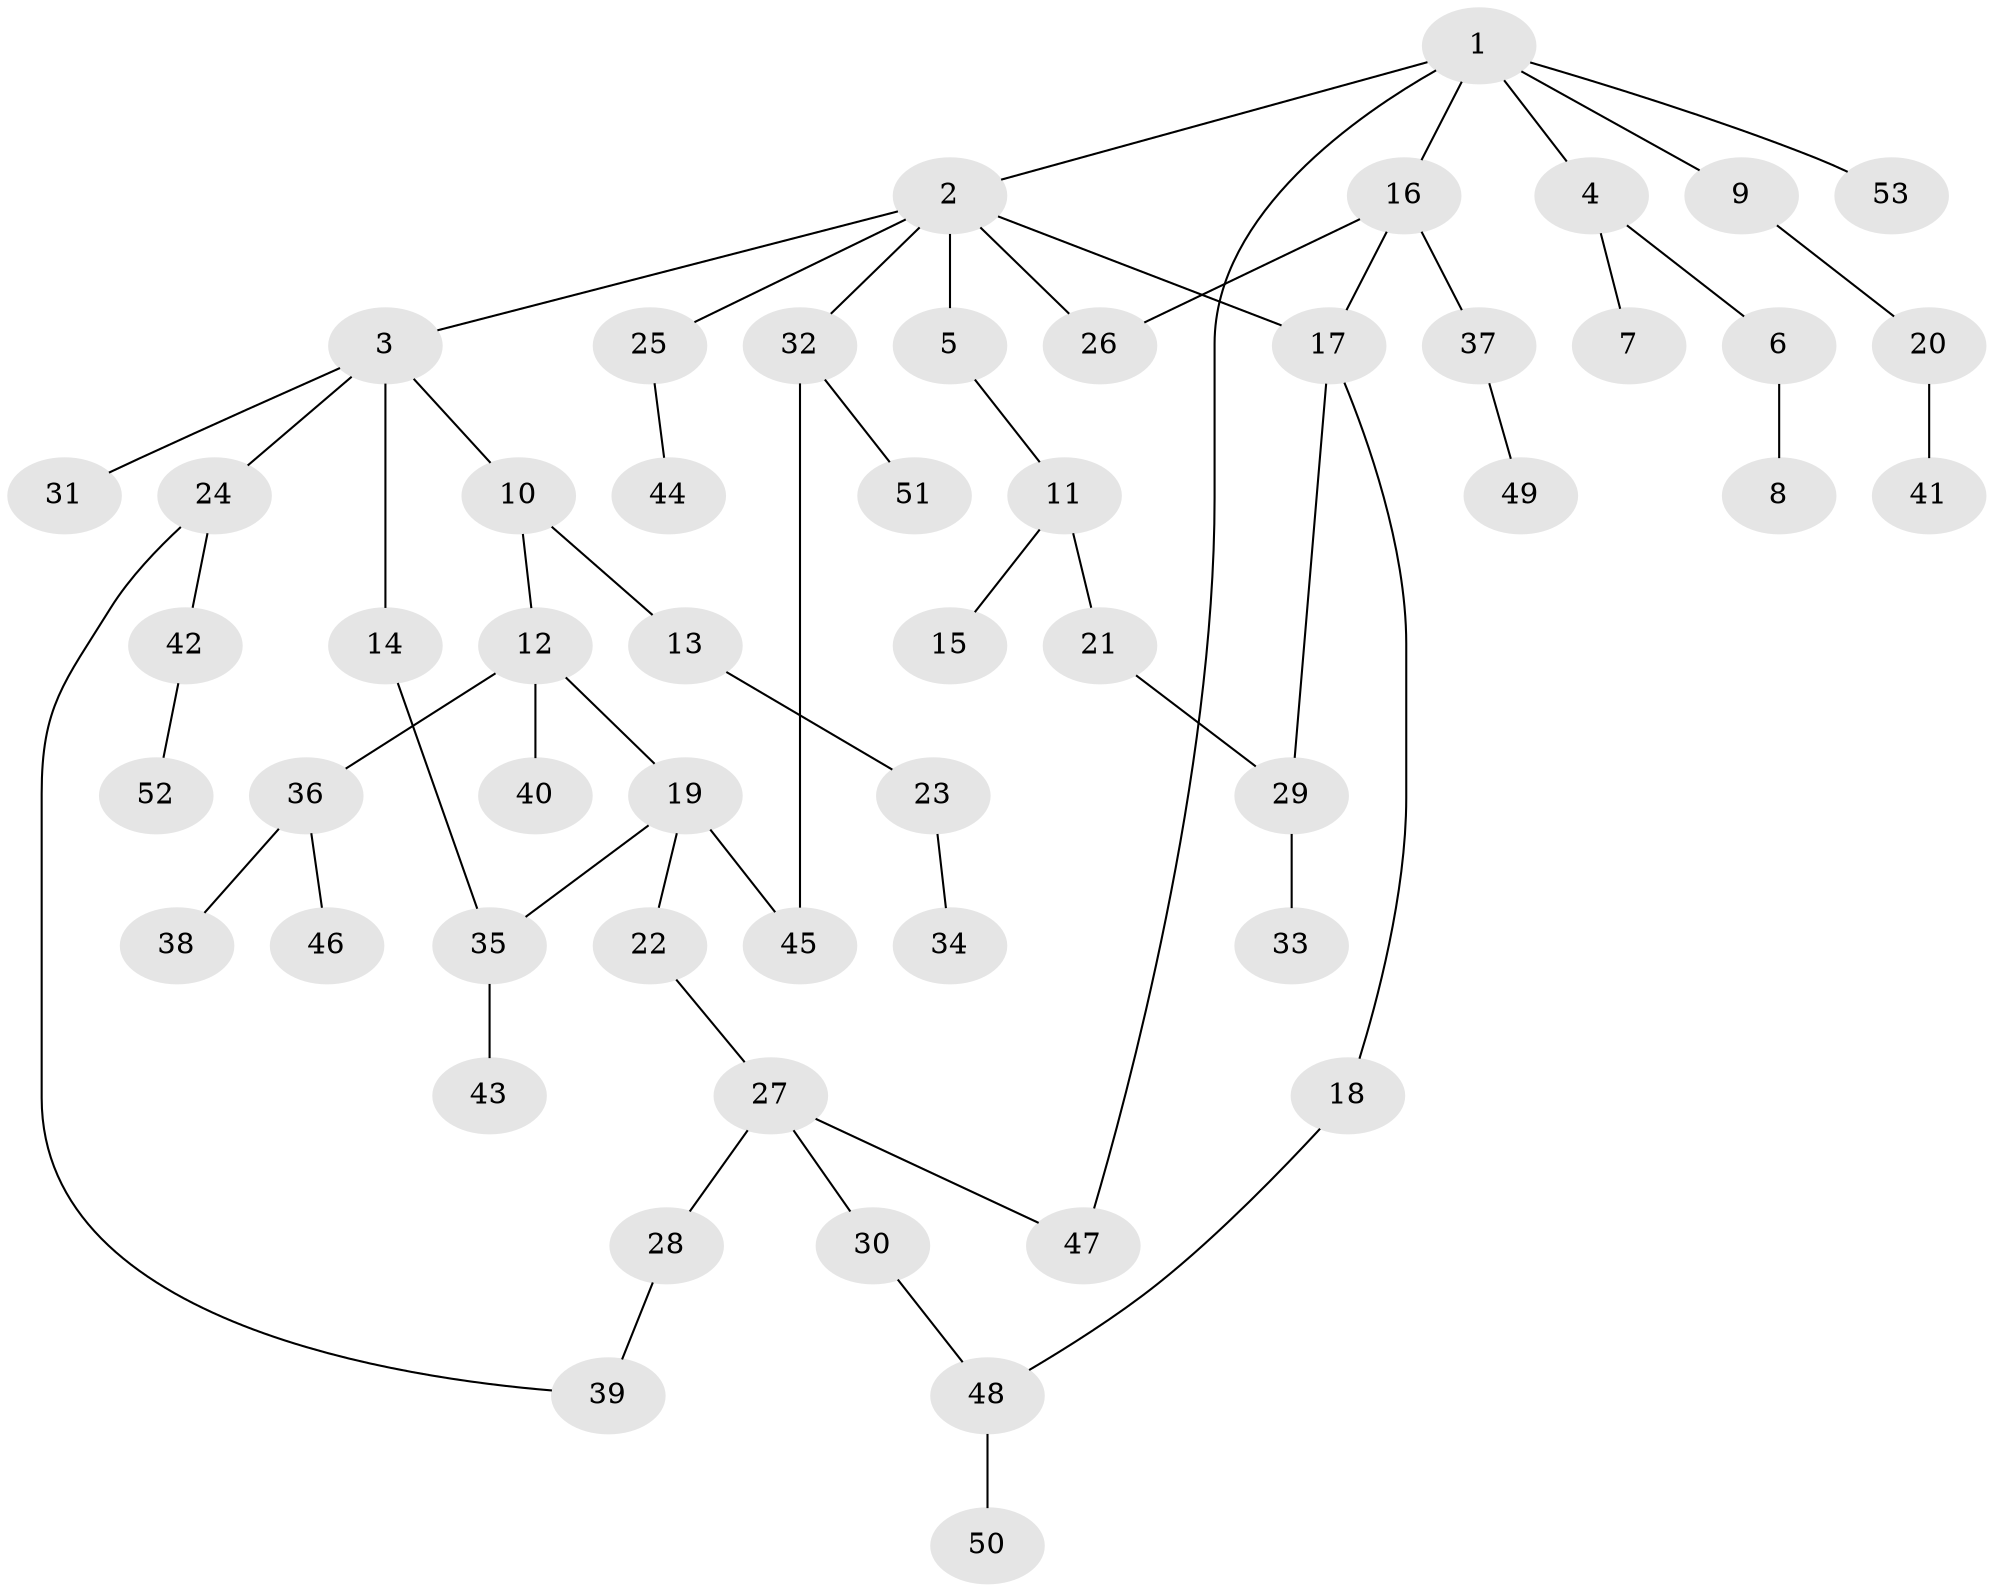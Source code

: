 // Generated by graph-tools (version 1.1) at 2025/41/03/09/25 04:41:08]
// undirected, 53 vertices, 60 edges
graph export_dot {
graph [start="1"]
  node [color=gray90,style=filled];
  1;
  2;
  3;
  4;
  5;
  6;
  7;
  8;
  9;
  10;
  11;
  12;
  13;
  14;
  15;
  16;
  17;
  18;
  19;
  20;
  21;
  22;
  23;
  24;
  25;
  26;
  27;
  28;
  29;
  30;
  31;
  32;
  33;
  34;
  35;
  36;
  37;
  38;
  39;
  40;
  41;
  42;
  43;
  44;
  45;
  46;
  47;
  48;
  49;
  50;
  51;
  52;
  53;
  1 -- 2;
  1 -- 4;
  1 -- 9;
  1 -- 16;
  1 -- 53;
  1 -- 47;
  2 -- 3;
  2 -- 5;
  2 -- 17;
  2 -- 25;
  2 -- 32;
  2 -- 26;
  3 -- 10;
  3 -- 14;
  3 -- 24;
  3 -- 31;
  4 -- 6;
  4 -- 7;
  5 -- 11;
  6 -- 8;
  9 -- 20;
  10 -- 12;
  10 -- 13;
  11 -- 15;
  11 -- 21;
  12 -- 19;
  12 -- 36;
  12 -- 40;
  13 -- 23;
  14 -- 35;
  16 -- 26;
  16 -- 37;
  16 -- 17;
  17 -- 18;
  17 -- 29;
  18 -- 48;
  19 -- 22;
  19 -- 35;
  19 -- 45;
  20 -- 41;
  21 -- 29;
  22 -- 27;
  23 -- 34;
  24 -- 39;
  24 -- 42;
  25 -- 44;
  27 -- 28;
  27 -- 30;
  27 -- 47;
  28 -- 39;
  29 -- 33;
  30 -- 48;
  32 -- 45;
  32 -- 51;
  35 -- 43;
  36 -- 38;
  36 -- 46;
  37 -- 49;
  42 -- 52;
  48 -- 50;
}
